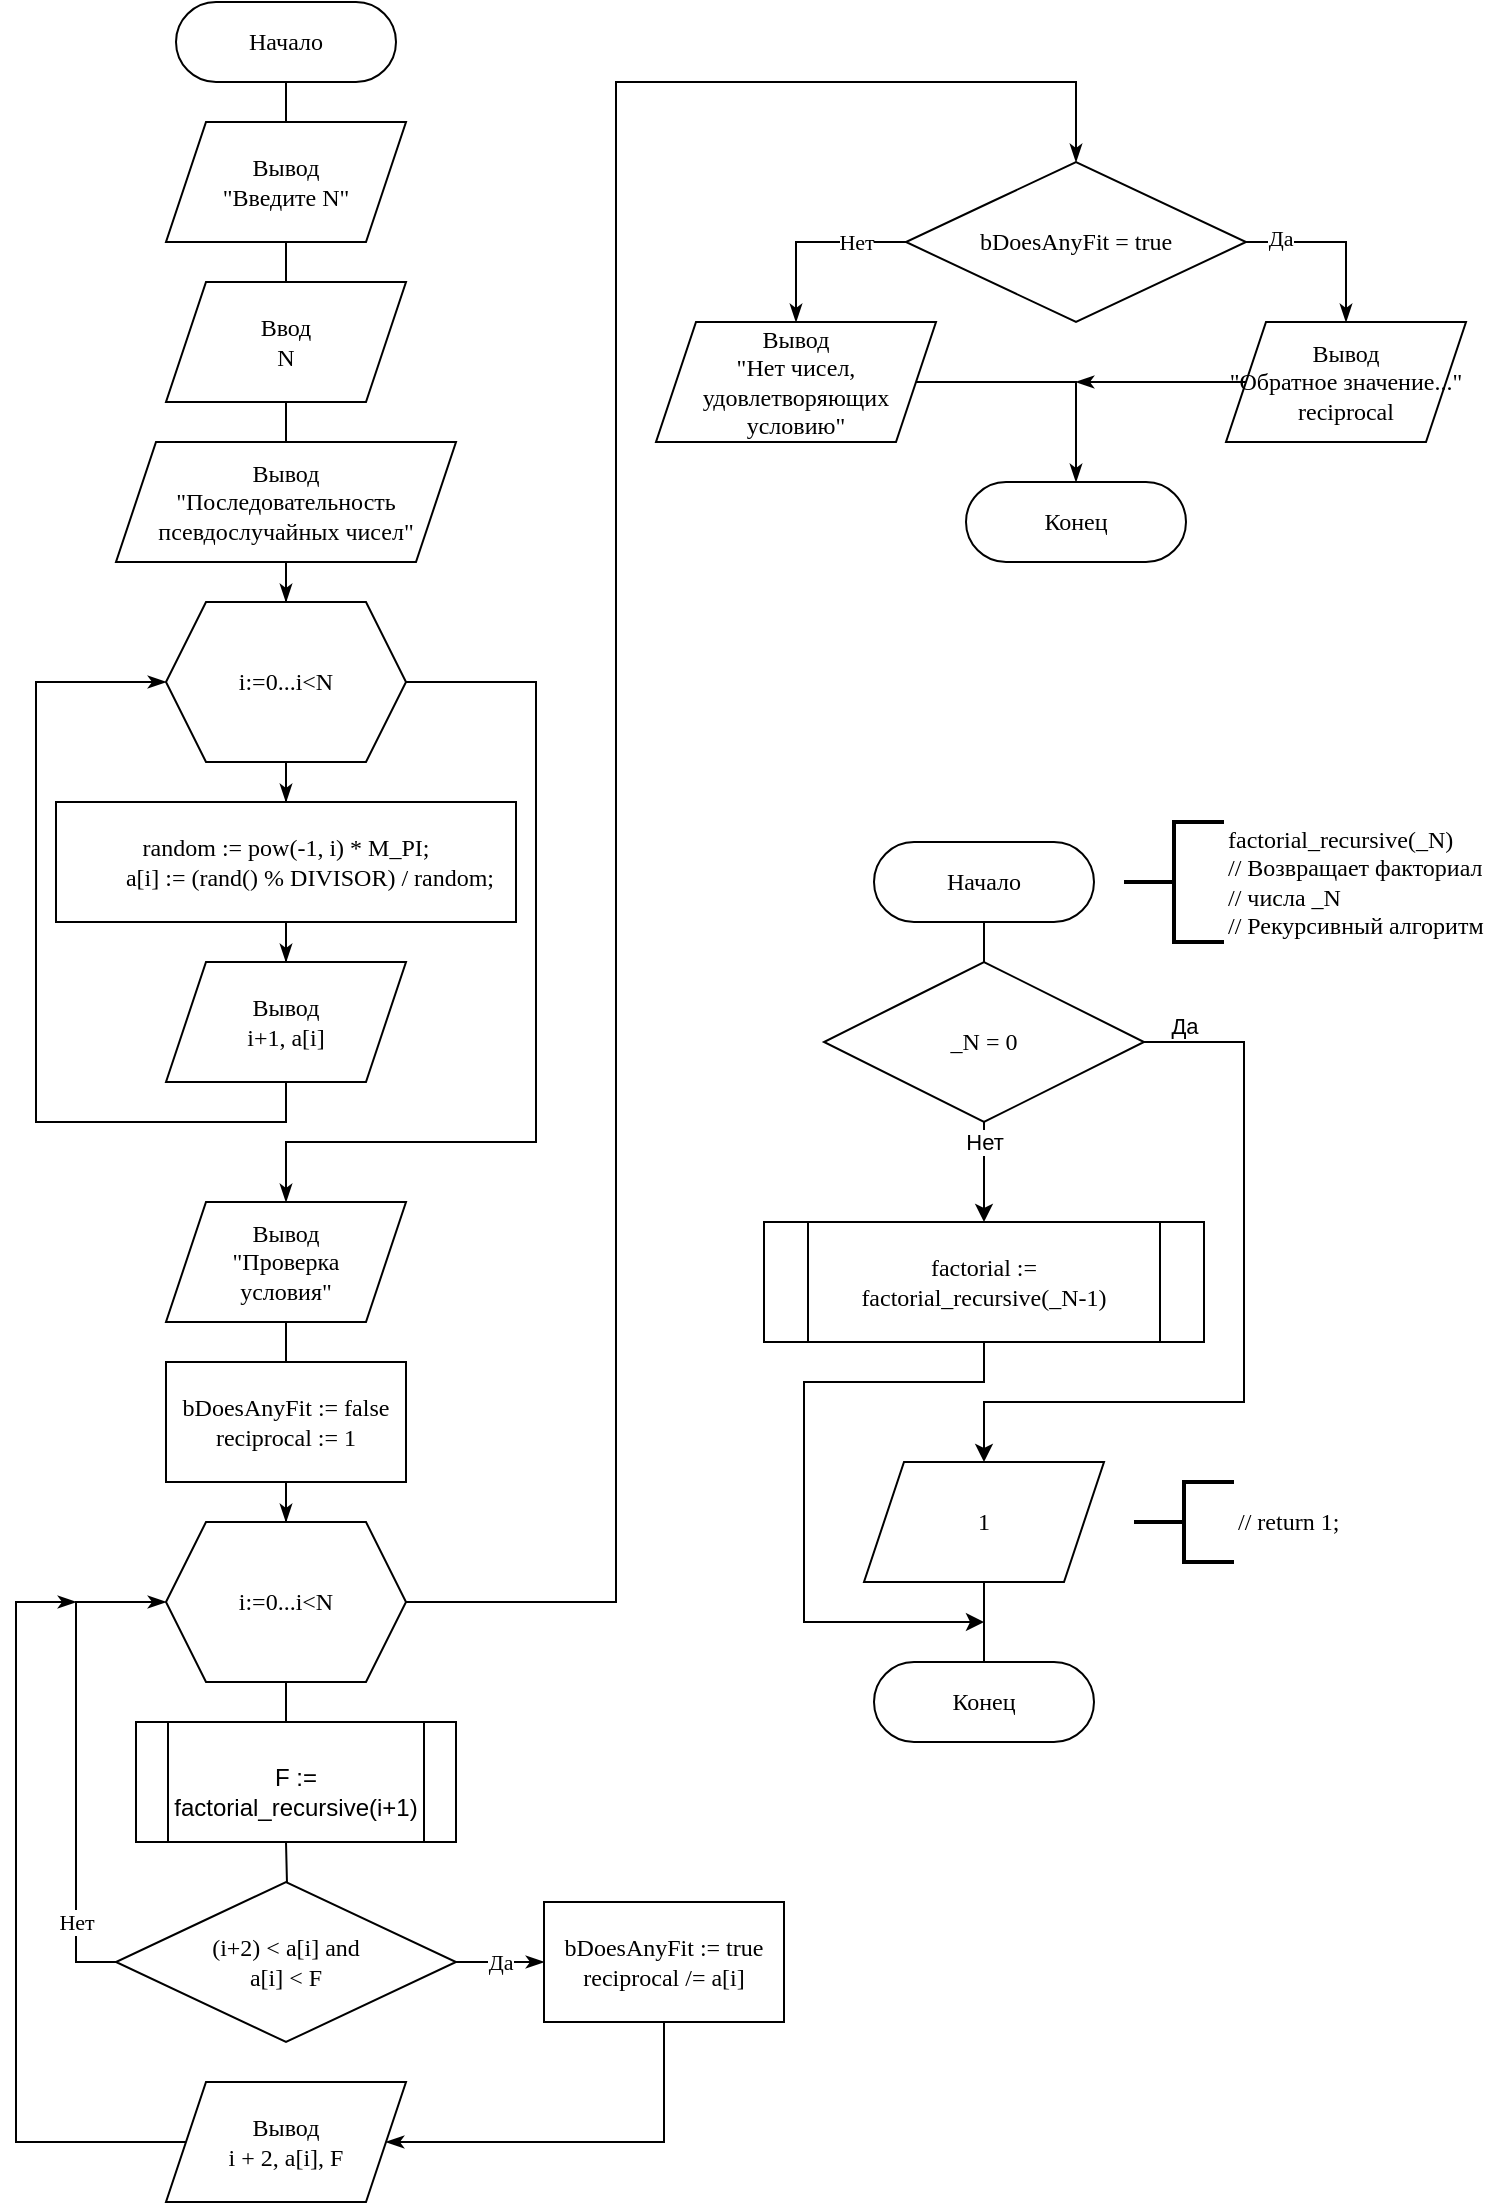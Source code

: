 <mxfile version="14.0.1" type="github">
  <diagram id="bkQqEIbe-VhgmHZrJ1t0" name="Page-1">
    <mxGraphModel dx="1987" dy="1405" grid="1" gridSize="10" guides="1" tooltips="1" connect="1" arrows="1" fold="1" page="1" pageScale="1" pageWidth="827" pageHeight="1169" math="0" shadow="0">
      <root>
        <mxCell id="0" />
        <mxCell id="1" parent="0" />
        <mxCell id="5rwyCiuya1J5BVVS9E9V-3" value="" style="edgeStyle=orthogonalEdgeStyle;rounded=0;orthogonalLoop=1;jettySize=auto;html=1;endArrow=none;endFill=0;fontFamily=Consolas;" parent="1" source="5rwyCiuya1J5BVVS9E9V-1" target="5rwyCiuya1J5BVVS9E9V-2" edge="1">
          <mxGeometry relative="1" as="geometry" />
        </mxCell>
        <mxCell id="5rwyCiuya1J5BVVS9E9V-1" value="&lt;div&gt;Начало&lt;/div&gt;" style="rounded=1;whiteSpace=wrap;html=1;arcSize=50;fontFamily=Consolas;" parent="1" vertex="1">
          <mxGeometry x="120" y="40" width="110" height="40" as="geometry" />
        </mxCell>
        <mxCell id="5rwyCiuya1J5BVVS9E9V-2" value="&lt;div&gt;Вывод&lt;/div&gt;&lt;div&gt;&quot;Введите N&quot;&lt;br&gt;&lt;/div&gt;" style="shape=parallelogram;perimeter=parallelogramPerimeter;whiteSpace=wrap;html=1;fixedSize=1;rounded=1;arcSize=0;fontFamily=Consolas;" parent="1" vertex="1">
          <mxGeometry x="115" y="100" width="120" height="60" as="geometry" />
        </mxCell>
        <mxCell id="Fq7ygxc2qLZX_tcr9OD_-17" value="" style="edgeStyle=orthogonalEdgeStyle;rounded=0;orthogonalLoop=1;jettySize=auto;html=1;endArrow=none;endFill=0;strokeColor=#000000;strokeWidth=1;fontFamily=Consolas;" parent="1" source="5rwyCiuya1J5BVVS9E9V-4" target="5rwyCiuya1J5BVVS9E9V-2" edge="1">
          <mxGeometry relative="1" as="geometry" />
        </mxCell>
        <mxCell id="Fq7ygxc2qLZX_tcr9OD_-19" value="" style="edgeStyle=orthogonalEdgeStyle;rounded=0;orthogonalLoop=1;jettySize=auto;html=1;endArrow=none;endFill=0;strokeColor=#000000;strokeWidth=1;fontFamily=Consolas;" parent="1" source="5rwyCiuya1J5BVVS9E9V-4" edge="1">
          <mxGeometry relative="1" as="geometry">
            <mxPoint x="175" y="260" as="targetPoint" />
          </mxGeometry>
        </mxCell>
        <mxCell id="5rwyCiuya1J5BVVS9E9V-4" value="&lt;div&gt;Ввод&lt;/div&gt;&lt;div&gt;N&lt;br&gt;&lt;/div&gt;" style="shape=parallelogram;perimeter=parallelogramPerimeter;whiteSpace=wrap;html=1;fixedSize=1;rounded=1;arcSize=0;fontFamily=Consolas;" parent="1" vertex="1">
          <mxGeometry x="115" y="180" width="120" height="60" as="geometry" />
        </mxCell>
        <mxCell id="5rwyCiuya1J5BVVS9E9V-6" style="edgeStyle=orthogonalEdgeStyle;rounded=0;orthogonalLoop=1;jettySize=auto;html=1;exitX=0.5;exitY=1;exitDx=0;exitDy=0;fontFamily=Consolas;" parent="1" source="5rwyCiuya1J5BVVS9E9V-4" target="5rwyCiuya1J5BVVS9E9V-4" edge="1">
          <mxGeometry relative="1" as="geometry" />
        </mxCell>
        <mxCell id="Fq7ygxc2qLZX_tcr9OD_-21" value="" style="edgeStyle=orthogonalEdgeStyle;rounded=0;orthogonalLoop=1;jettySize=auto;html=1;endArrow=none;endFill=0;strokeColor=#000000;strokeWidth=1;fontFamily=Consolas;" parent="1" source="5rwyCiuya1J5BVVS9E9V-17" target="Fq7ygxc2qLZX_tcr9OD_-20" edge="1">
          <mxGeometry relative="1" as="geometry" />
        </mxCell>
        <mxCell id="Fq7ygxc2qLZX_tcr9OD_-41" value="" style="edgeStyle=orthogonalEdgeStyle;rounded=0;orthogonalLoop=1;jettySize=auto;html=1;endArrow=classicThin;endFill=1;strokeColor=#000000;strokeWidth=1;fontFamily=Consolas;" parent="1" source="5rwyCiuya1J5BVVS9E9V-17" target="Fq7ygxc2qLZX_tcr9OD_-40" edge="1">
          <mxGeometry relative="1" as="geometry" />
        </mxCell>
        <mxCell id="5rwyCiuya1J5BVVS9E9V-17" value="&lt;div&gt;bDoesAnyFit := false&lt;/div&gt;&lt;div&gt;reciprocal := 1&lt;br&gt;&lt;/div&gt;" style="whiteSpace=wrap;html=1;rounded=1;arcSize=0;fontFamily=Consolas;" parent="1" vertex="1">
          <mxGeometry x="115" y="720" width="120" height="60" as="geometry" />
        </mxCell>
        <mxCell id="Fq7ygxc2qLZX_tcr9OD_-20" value="&lt;div&gt;Вывод&lt;/div&gt;&lt;div&gt;&quot;Проверка&lt;/div&gt;&lt;div&gt;условия&quot;&lt;br&gt;&lt;/div&gt;" style="shape=parallelogram;perimeter=parallelogramPerimeter;whiteSpace=wrap;html=1;fixedSize=1;rounded=1;arcSize=0;fontFamily=Consolas;" parent="1" vertex="1">
          <mxGeometry x="115" y="640" width="120" height="60" as="geometry" />
        </mxCell>
        <mxCell id="Fq7ygxc2qLZX_tcr9OD_-30" value="" style="edgeStyle=orthogonalEdgeStyle;rounded=0;orthogonalLoop=1;jettySize=auto;html=1;endArrow=classicThin;endFill=1;strokeColor=#000000;strokeWidth=1;fontFamily=Consolas;" parent="1" source="Fq7ygxc2qLZX_tcr9OD_-28" target="Fq7ygxc2qLZX_tcr9OD_-29" edge="1">
          <mxGeometry relative="1" as="geometry" />
        </mxCell>
        <mxCell id="Fq7ygxc2qLZX_tcr9OD_-38" style="edgeStyle=orthogonalEdgeStyle;rounded=0;orthogonalLoop=1;jettySize=auto;html=1;endArrow=classicThin;endFill=1;strokeColor=#000000;strokeWidth=1;entryX=0.5;entryY=0;entryDx=0;entryDy=0;fontFamily=Consolas;" parent="1" source="Fq7ygxc2qLZX_tcr9OD_-28" target="Fq7ygxc2qLZX_tcr9OD_-20" edge="1">
          <mxGeometry relative="1" as="geometry">
            <mxPoint x="175" y="630" as="targetPoint" />
            <Array as="points">
              <mxPoint x="300" y="380" />
              <mxPoint x="300" y="610" />
              <mxPoint x="175" y="610" />
            </Array>
          </mxGeometry>
        </mxCell>
        <mxCell id="Fq7ygxc2qLZX_tcr9OD_-28" value="i:=0...i&amp;lt;N" style="shape=hexagon;perimeter=hexagonPerimeter2;whiteSpace=wrap;html=1;fixedSize=1;strokeWidth=1;fontFamily=Consolas;" parent="1" vertex="1">
          <mxGeometry x="115" y="340" width="120" height="80" as="geometry" />
        </mxCell>
        <mxCell id="Fq7ygxc2qLZX_tcr9OD_-34" value="" style="edgeStyle=orthogonalEdgeStyle;rounded=0;orthogonalLoop=1;jettySize=auto;html=1;endArrow=classicThin;endFill=1;strokeColor=#000000;strokeWidth=1;fontFamily=Consolas;" parent="1" source="Fq7ygxc2qLZX_tcr9OD_-29" target="Fq7ygxc2qLZX_tcr9OD_-33" edge="1">
          <mxGeometry relative="1" as="geometry" />
        </mxCell>
        <mxCell id="Fq7ygxc2qLZX_tcr9OD_-29" value="random := pow(-1, i) * M_PI;&lt;br&gt;&amp;nbsp;&amp;nbsp;&amp;nbsp;&amp;nbsp;&amp;nbsp;&amp;nbsp;&amp;nbsp; a[i] := (rand() % DIVISOR) / random;" style="whiteSpace=wrap;html=1;strokeWidth=1;fontFamily=Consolas;" parent="1" vertex="1">
          <mxGeometry x="60" y="440" width="230" height="60" as="geometry" />
        </mxCell>
        <mxCell id="Fq7ygxc2qLZX_tcr9OD_-35" style="edgeStyle=orthogonalEdgeStyle;rounded=0;orthogonalLoop=1;jettySize=auto;html=1;endArrow=classicThin;endFill=1;strokeWidth=1;entryX=0;entryY=0.5;entryDx=0;entryDy=0;fontFamily=Consolas;" parent="1" source="Fq7ygxc2qLZX_tcr9OD_-33" target="Fq7ygxc2qLZX_tcr9OD_-28" edge="1">
          <mxGeometry relative="1" as="geometry">
            <mxPoint x="-10" y="600" as="targetPoint" />
            <Array as="points">
              <mxPoint x="175" y="600" />
              <mxPoint x="50" y="600" />
              <mxPoint x="50" y="380" />
            </Array>
          </mxGeometry>
        </mxCell>
        <mxCell id="Fq7ygxc2qLZX_tcr9OD_-33" value="&lt;div&gt;Вывод&lt;/div&gt;&lt;div&gt;i+1, a[i]&lt;br&gt;&lt;/div&gt;" style="shape=parallelogram;perimeter=parallelogramPerimeter;whiteSpace=wrap;html=1;fixedSize=1;strokeWidth=1;fontFamily=Consolas;" parent="1" vertex="1">
          <mxGeometry x="115" y="520" width="120" height="60" as="geometry" />
        </mxCell>
        <mxCell id="Fq7ygxc2qLZX_tcr9OD_-37" value="" style="edgeStyle=orthogonalEdgeStyle;rounded=0;orthogonalLoop=1;jettySize=auto;html=1;endArrow=classicThin;endFill=1;strokeColor=#000000;strokeWidth=1;fontFamily=Consolas;" parent="1" source="Fq7ygxc2qLZX_tcr9OD_-36" target="Fq7ygxc2qLZX_tcr9OD_-28" edge="1">
          <mxGeometry relative="1" as="geometry" />
        </mxCell>
        <mxCell id="Fq7ygxc2qLZX_tcr9OD_-36" value="&lt;div&gt;Вывод&lt;/div&gt;&lt;div&gt;&quot;Последовательность&lt;/div&gt;&lt;div&gt;псевдослучайных чисел&quot;&lt;br&gt;&lt;/div&gt;" style="shape=parallelogram;perimeter=parallelogramPerimeter;whiteSpace=wrap;html=1;fixedSize=1;rounded=1;arcSize=0;fontFamily=Consolas;" parent="1" vertex="1">
          <mxGeometry x="90" y="260" width="170" height="60" as="geometry" />
        </mxCell>
        <mxCell id="Fq7ygxc2qLZX_tcr9OD_-43" value="" style="edgeStyle=orthogonalEdgeStyle;rounded=0;orthogonalLoop=1;jettySize=auto;html=1;endArrow=none;endFill=0;strokeColor=#000000;strokeWidth=1;fontFamily=Consolas;" parent="1" source="Fq7ygxc2qLZX_tcr9OD_-40" edge="1">
          <mxGeometry relative="1" as="geometry">
            <mxPoint x="175" y="900" as="targetPoint" />
          </mxGeometry>
        </mxCell>
        <mxCell id="Fq7ygxc2qLZX_tcr9OD_-54" style="edgeStyle=orthogonalEdgeStyle;rounded=0;orthogonalLoop=1;jettySize=auto;html=1;endArrow=classicThin;endFill=1;strokeColor=#000000;strokeWidth=1;entryX=0.5;entryY=0;entryDx=0;entryDy=0;fontFamily=Consolas;" parent="1" source="Fq7ygxc2qLZX_tcr9OD_-40" target="Fq7ygxc2qLZX_tcr9OD_-55" edge="1">
          <mxGeometry relative="1" as="geometry">
            <mxPoint x="650" y="120" as="targetPoint" />
            <Array as="points">
              <mxPoint x="340" y="840" />
              <mxPoint x="340" y="80" />
              <mxPoint x="570" y="80" />
            </Array>
          </mxGeometry>
        </mxCell>
        <mxCell id="Fq7ygxc2qLZX_tcr9OD_-40" value="i:=0...i&amp;lt;N" style="shape=hexagon;perimeter=hexagonPerimeter2;whiteSpace=wrap;html=1;fixedSize=1;rounded=1;arcSize=0;fontFamily=Consolas;" parent="1" vertex="1">
          <mxGeometry x="115" y="800" width="120" height="80" as="geometry" />
        </mxCell>
        <mxCell id="Fq7ygxc2qLZX_tcr9OD_-45" value="" style="edgeStyle=orthogonalEdgeStyle;rounded=0;orthogonalLoop=1;jettySize=auto;html=1;endArrow=none;endFill=0;strokeColor=#000000;strokeWidth=1;fontFamily=Consolas;" parent="1" target="Fq7ygxc2qLZX_tcr9OD_-44" edge="1">
          <mxGeometry relative="1" as="geometry">
            <mxPoint x="175" y="960" as="sourcePoint" />
          </mxGeometry>
        </mxCell>
        <mxCell id="Fq7ygxc2qLZX_tcr9OD_-46" value="Нет" style="edgeStyle=orthogonalEdgeStyle;rounded=0;orthogonalLoop=1;jettySize=auto;html=1;endArrow=classicThin;endFill=1;strokeColor=#000000;strokeWidth=1;entryX=0;entryY=0.5;entryDx=0;entryDy=0;fontFamily=Consolas;" parent="1" source="Fq7ygxc2qLZX_tcr9OD_-44" target="Fq7ygxc2qLZX_tcr9OD_-40" edge="1">
          <mxGeometry x="-0.673" relative="1" as="geometry">
            <mxPoint x="40" y="840" as="targetPoint" />
            <Array as="points">
              <mxPoint x="70" y="1020" />
              <mxPoint x="70" y="840" />
            </Array>
            <mxPoint as="offset" />
          </mxGeometry>
        </mxCell>
        <mxCell id="Fq7ygxc2qLZX_tcr9OD_-48" value="&lt;div&gt;Да&lt;/div&gt;" style="edgeStyle=orthogonalEdgeStyle;rounded=0;orthogonalLoop=1;jettySize=auto;html=1;endArrow=classicThin;endFill=1;strokeColor=#000000;strokeWidth=1;fontFamily=Consolas;" parent="1" source="Fq7ygxc2qLZX_tcr9OD_-44" target="Fq7ygxc2qLZX_tcr9OD_-47" edge="1">
          <mxGeometry relative="1" as="geometry" />
        </mxCell>
        <mxCell id="Fq7ygxc2qLZX_tcr9OD_-44" value="&lt;div&gt;(i+2) &amp;lt; a[i] and&lt;/div&gt;&lt;div&gt;a[i] &amp;lt; F&lt;br&gt;&lt;/div&gt;" style="rhombus;whiteSpace=wrap;html=1;rounded=1;arcSize=0;fontFamily=Consolas;" parent="1" vertex="1">
          <mxGeometry x="90" y="980" width="170" height="80" as="geometry" />
        </mxCell>
        <mxCell id="Fq7ygxc2qLZX_tcr9OD_-51" value="" style="edgeStyle=orthogonalEdgeStyle;rounded=0;orthogonalLoop=1;jettySize=auto;html=1;endArrow=classicThin;endFill=1;strokeColor=#000000;strokeWidth=1;fontFamily=Consolas;" parent="1" source="Fq7ygxc2qLZX_tcr9OD_-47" target="Fq7ygxc2qLZX_tcr9OD_-50" edge="1">
          <mxGeometry relative="1" as="geometry">
            <Array as="points">
              <mxPoint x="364" y="1110" />
            </Array>
          </mxGeometry>
        </mxCell>
        <mxCell id="Fq7ygxc2qLZX_tcr9OD_-47" value="&lt;div&gt;bDoesAnyFit := true&lt;/div&gt;&lt;div&gt;reciprocal /= a[i]&lt;br&gt;&lt;/div&gt;" style="whiteSpace=wrap;html=1;rounded=1;arcSize=0;fontFamily=Consolas;" parent="1" vertex="1">
          <mxGeometry x="304" y="990" width="120" height="60" as="geometry" />
        </mxCell>
        <mxCell id="Fq7ygxc2qLZX_tcr9OD_-52" style="edgeStyle=orthogonalEdgeStyle;rounded=0;orthogonalLoop=1;jettySize=auto;html=1;endArrow=classicThin;endFill=1;strokeColor=#000000;strokeWidth=1;fontFamily=Consolas;" parent="1" source="Fq7ygxc2qLZX_tcr9OD_-50" edge="1">
          <mxGeometry relative="1" as="geometry">
            <mxPoint x="70" y="840" as="targetPoint" />
            <Array as="points">
              <mxPoint x="40" y="1110" />
              <mxPoint x="40" y="840" />
            </Array>
          </mxGeometry>
        </mxCell>
        <mxCell id="Fq7ygxc2qLZX_tcr9OD_-50" value="&lt;div&gt;Вывод&lt;/div&gt;&lt;div&gt;i + 2, a[i], F&lt;br&gt;&lt;/div&gt;" style="shape=parallelogram;perimeter=parallelogramPerimeter;whiteSpace=wrap;html=1;fixedSize=1;rounded=1;arcSize=0;fontFamily=Consolas;" parent="1" vertex="1">
          <mxGeometry x="115" y="1080" width="120" height="60" as="geometry" />
        </mxCell>
        <mxCell id="Fq7ygxc2qLZX_tcr9OD_-56" style="edgeStyle=orthogonalEdgeStyle;rounded=0;orthogonalLoop=1;jettySize=auto;html=1;endArrow=classicThin;endFill=1;strokeColor=#000000;strokeWidth=1;entryX=0.5;entryY=0;entryDx=0;entryDy=0;fontFamily=Consolas;exitX=1;exitY=0.5;exitDx=0;exitDy=0;" parent="1" source="Fq7ygxc2qLZX_tcr9OD_-55" target="Fq7ygxc2qLZX_tcr9OD_-57" edge="1">
          <mxGeometry relative="1" as="geometry">
            <mxPoint x="715" y="180" as="targetPoint" />
            <mxPoint x="630" y="160" as="sourcePoint" />
            <Array as="points">
              <mxPoint x="705" y="160" />
            </Array>
          </mxGeometry>
        </mxCell>
        <mxCell id="Fq7ygxc2qLZX_tcr9OD_-58" value="Да" style="edgeLabel;html=1;align=center;verticalAlign=middle;resizable=0;points=[];fontFamily=Lucida Console;" parent="Fq7ygxc2qLZX_tcr9OD_-56" vertex="1" connectable="0">
          <mxGeometry x="-0.627" y="2" relative="1" as="geometry">
            <mxPoint as="offset" />
          </mxGeometry>
        </mxCell>
        <mxCell id="Fq7ygxc2qLZX_tcr9OD_-59" value="Нет" style="edgeStyle=orthogonalEdgeStyle;rounded=0;orthogonalLoop=1;jettySize=auto;html=1;endArrow=classicThin;endFill=1;strokeColor=#000000;strokeWidth=1;fontFamily=Lucida Console;exitX=0;exitY=0.5;exitDx=0;exitDy=0;" parent="1" source="Fq7ygxc2qLZX_tcr9OD_-55" edge="1">
          <mxGeometry x="-0.473" relative="1" as="geometry">
            <mxPoint x="430" y="200" as="targetPoint" />
            <mxPoint x="505" y="160" as="sourcePoint" />
            <Array as="points">
              <mxPoint x="430" y="160" />
            </Array>
            <mxPoint as="offset" />
          </mxGeometry>
        </mxCell>
        <mxCell id="Fq7ygxc2qLZX_tcr9OD_-55" value="bDoesAnyFit = true" style="rhombus;whiteSpace=wrap;html=1;rounded=1;arcSize=0;fontFamily=Consolas;" parent="1" vertex="1">
          <mxGeometry x="485" y="120" width="170" height="80" as="geometry" />
        </mxCell>
        <mxCell id="Fq7ygxc2qLZX_tcr9OD_-64" style="edgeStyle=orthogonalEdgeStyle;rounded=0;orthogonalLoop=1;jettySize=auto;html=1;endArrow=classicThin;endFill=1;strokeColor=#000000;strokeWidth=1;fontFamily=Lucida Console;" parent="1" source="Fq7ygxc2qLZX_tcr9OD_-57" edge="1">
          <mxGeometry relative="1" as="geometry">
            <mxPoint x="570" y="230" as="targetPoint" />
          </mxGeometry>
        </mxCell>
        <mxCell id="Fq7ygxc2qLZX_tcr9OD_-57" value="&lt;div&gt;Вывод&lt;/div&gt;&lt;div&gt;&quot;Обратное значение...&quot;&lt;/div&gt;&lt;div&gt;reciprocal&lt;br&gt;&lt;/div&gt;" style="shape=parallelogram;perimeter=parallelogramPerimeter;whiteSpace=wrap;html=1;fixedSize=1;rounded=1;arcSize=0;fontFamily=Consolas;" parent="1" vertex="1">
          <mxGeometry x="645" y="200" width="120" height="60" as="geometry" />
        </mxCell>
        <mxCell id="Fq7ygxc2qLZX_tcr9OD_-62" value="" style="edgeStyle=orthogonalEdgeStyle;rounded=0;orthogonalLoop=1;jettySize=auto;html=1;endArrow=classicThin;endFill=1;strokeColor=#000000;strokeWidth=1;fontFamily=Lucida Console;entryX=0.5;entryY=0;entryDx=0;entryDy=0;" parent="1" source="Fq7ygxc2qLZX_tcr9OD_-60" target="Fq7ygxc2qLZX_tcr9OD_-63" edge="1">
          <mxGeometry relative="1" as="geometry">
            <mxPoint x="560" y="350.0" as="targetPoint" />
            <Array as="points">
              <mxPoint x="570" y="230" />
            </Array>
          </mxGeometry>
        </mxCell>
        <mxCell id="Fq7ygxc2qLZX_tcr9OD_-60" value="&lt;div&gt;Вывод&lt;/div&gt;&lt;div&gt;&quot;Нет чисел, удовлетворяющих условию&quot;&lt;br&gt;&lt;/div&gt;" style="shape=parallelogram;perimeter=parallelogramPerimeter;whiteSpace=wrap;html=1;fixedSize=1;rounded=1;arcSize=0;fontFamily=Consolas;" parent="1" vertex="1">
          <mxGeometry x="360" y="200" width="140" height="60" as="geometry" />
        </mxCell>
        <mxCell id="Fq7ygxc2qLZX_tcr9OD_-63" value="Конец" style="rounded=1;whiteSpace=wrap;html=1;arcSize=50;fontFamily=Consolas;" parent="1" vertex="1">
          <mxGeometry x="515" y="280" width="110" height="40" as="geometry" />
        </mxCell>
        <mxCell id="ViHs_ijMyrVnBGp8HgYk-17" value="" style="edgeStyle=orthogonalEdgeStyle;rounded=0;orthogonalLoop=1;jettySize=auto;html=1;endArrow=none;endFill=0;entryX=0.5;entryY=0;entryDx=0;entryDy=0;" edge="1" parent="1" source="ViHs_ijMyrVnBGp8HgYk-1" target="ViHs_ijMyrVnBGp8HgYk-10">
          <mxGeometry relative="1" as="geometry">
            <mxPoint x="524" y="520" as="targetPoint" />
          </mxGeometry>
        </mxCell>
        <mxCell id="ViHs_ijMyrVnBGp8HgYk-1" value="&lt;div&gt;Начало&lt;/div&gt;" style="rounded=1;whiteSpace=wrap;html=1;arcSize=50;fontFamily=Consolas;" vertex="1" parent="1">
          <mxGeometry x="469" y="460" width="110" height="40" as="geometry" />
        </mxCell>
        <mxCell id="ViHs_ijMyrVnBGp8HgYk-2" value="&lt;div&gt;&lt;font face=&quot;Consolas&quot;&gt;factorial_recursive(_N)&lt;/font&gt;&lt;/div&gt;&lt;div&gt;&lt;font face=&quot;Consolas&quot;&gt;// Возвращает факториал&lt;/font&gt;&lt;/div&gt;&lt;div&gt;&lt;font face=&quot;Consolas&quot;&gt;// числа _N&lt;br&gt;// Рекурсивный алгоритм&lt;br&gt;&lt;/font&gt;&lt;/div&gt;" style="strokeWidth=2;html=1;shape=mxgraph.flowchart.annotation_2;align=left;labelPosition=right;pointerEvents=1;" vertex="1" parent="1">
          <mxGeometry x="594" y="450" width="50" height="60" as="geometry" />
        </mxCell>
        <mxCell id="ViHs_ijMyrVnBGp8HgYk-6" value="&lt;br&gt;&lt;div&gt;F := factorial_recursive(i+1)&lt;br&gt;&lt;/div&gt;&lt;br&gt;" style="shape=process;whiteSpace=wrap;html=1;backgroundOutline=1;rounded=1;verticalAlign=top;arcSize=0;" vertex="1" parent="1">
          <mxGeometry x="100" y="900" width="160" height="60" as="geometry" />
        </mxCell>
        <mxCell id="ViHs_ijMyrVnBGp8HgYk-20" style="edgeStyle=orthogonalEdgeStyle;rounded=0;orthogonalLoop=1;jettySize=auto;html=1;endArrow=classic;endFill=1;entryX=0.5;entryY=0;entryDx=0;entryDy=0;exitX=1;exitY=0.5;exitDx=0;exitDy=0;" edge="1" parent="1" target="ViHs_ijMyrVnBGp8HgYk-24">
          <mxGeometry relative="1" as="geometry">
            <mxPoint x="517" y="790" as="targetPoint" />
            <mxPoint x="602.0" y="560" as="sourcePoint" />
            <Array as="points">
              <mxPoint x="654" y="560" />
              <mxPoint x="654" y="740" />
              <mxPoint x="524" y="740" />
            </Array>
          </mxGeometry>
        </mxCell>
        <mxCell id="ViHs_ijMyrVnBGp8HgYk-23" value="Да" style="edgeLabel;html=1;align=center;verticalAlign=middle;resizable=0;points=[];" vertex="1" connectable="0" parent="ViHs_ijMyrVnBGp8HgYk-20">
          <mxGeometry x="-0.421" y="1" relative="1" as="geometry">
            <mxPoint x="-31" y="-69.41" as="offset" />
          </mxGeometry>
        </mxCell>
        <mxCell id="ViHs_ijMyrVnBGp8HgYk-22" value="Нет" style="edgeStyle=orthogonalEdgeStyle;rounded=0;orthogonalLoop=1;jettySize=auto;html=1;endArrow=classic;endFill=1;exitX=0.5;exitY=1;exitDx=0;exitDy=0;" edge="1" parent="1" source="ViHs_ijMyrVnBGp8HgYk-10" target="ViHs_ijMyrVnBGp8HgYk-21">
          <mxGeometry x="-0.6" relative="1" as="geometry">
            <mxPoint as="offset" />
          </mxGeometry>
        </mxCell>
        <mxCell id="ViHs_ijMyrVnBGp8HgYk-10" value="_N = 0" style="rhombus;whiteSpace=wrap;html=1;rounded=1;fontFamily=Consolas;arcSize=0;" vertex="1" parent="1">
          <mxGeometry x="444" y="520" width="160" height="80" as="geometry" />
        </mxCell>
        <mxCell id="ViHs_ijMyrVnBGp8HgYk-28" style="edgeStyle=orthogonalEdgeStyle;rounded=0;orthogonalLoop=1;jettySize=auto;html=1;endArrow=classic;endFill=1;" edge="1" parent="1" source="ViHs_ijMyrVnBGp8HgYk-21">
          <mxGeometry relative="1" as="geometry">
            <mxPoint x="524" y="850" as="targetPoint" />
            <Array as="points">
              <mxPoint x="524" y="730" />
              <mxPoint x="434" y="730" />
              <mxPoint x="434" y="850" />
              <mxPoint x="524" y="850" />
            </Array>
          </mxGeometry>
        </mxCell>
        <mxCell id="ViHs_ijMyrVnBGp8HgYk-21" value="&lt;div&gt;factorial :=&lt;/div&gt;&lt;div&gt;factorial_recursive(_N-1)&lt;/div&gt;" style="shape=process;whiteSpace=wrap;html=1;backgroundOutline=1;rounded=1;fontFamily=Consolas;arcSize=0;" vertex="1" parent="1">
          <mxGeometry x="414" y="650" width="220" height="60" as="geometry" />
        </mxCell>
        <mxCell id="ViHs_ijMyrVnBGp8HgYk-27" value="" style="edgeStyle=orthogonalEdgeStyle;rounded=0;orthogonalLoop=1;jettySize=auto;html=1;endArrow=none;endFill=0;" edge="1" parent="1" source="ViHs_ijMyrVnBGp8HgYk-24" target="ViHs_ijMyrVnBGp8HgYk-26">
          <mxGeometry relative="1" as="geometry" />
        </mxCell>
        <mxCell id="ViHs_ijMyrVnBGp8HgYk-24" value="1" style="shape=parallelogram;perimeter=parallelogramPerimeter;whiteSpace=wrap;html=1;fixedSize=1;rounded=1;arcSize=0;fontFamily=Consolas;" vertex="1" parent="1">
          <mxGeometry x="464" y="770" width="120" height="60" as="geometry" />
        </mxCell>
        <mxCell id="ViHs_ijMyrVnBGp8HgYk-26" value="Конец" style="rounded=1;whiteSpace=wrap;html=1;arcSize=50;fontFamily=Consolas;" vertex="1" parent="1">
          <mxGeometry x="469" y="870" width="110" height="40" as="geometry" />
        </mxCell>
        <mxCell id="ViHs_ijMyrVnBGp8HgYk-29" value="&lt;div&gt;&lt;font face=&quot;Consolas&quot;&gt;// return 1;&lt;br&gt;&lt;/font&gt;&lt;/div&gt;" style="strokeWidth=2;html=1;shape=mxgraph.flowchart.annotation_2;align=left;labelPosition=right;pointerEvents=1;" vertex="1" parent="1">
          <mxGeometry x="599" y="780" width="50" height="40" as="geometry" />
        </mxCell>
      </root>
    </mxGraphModel>
  </diagram>
</mxfile>
